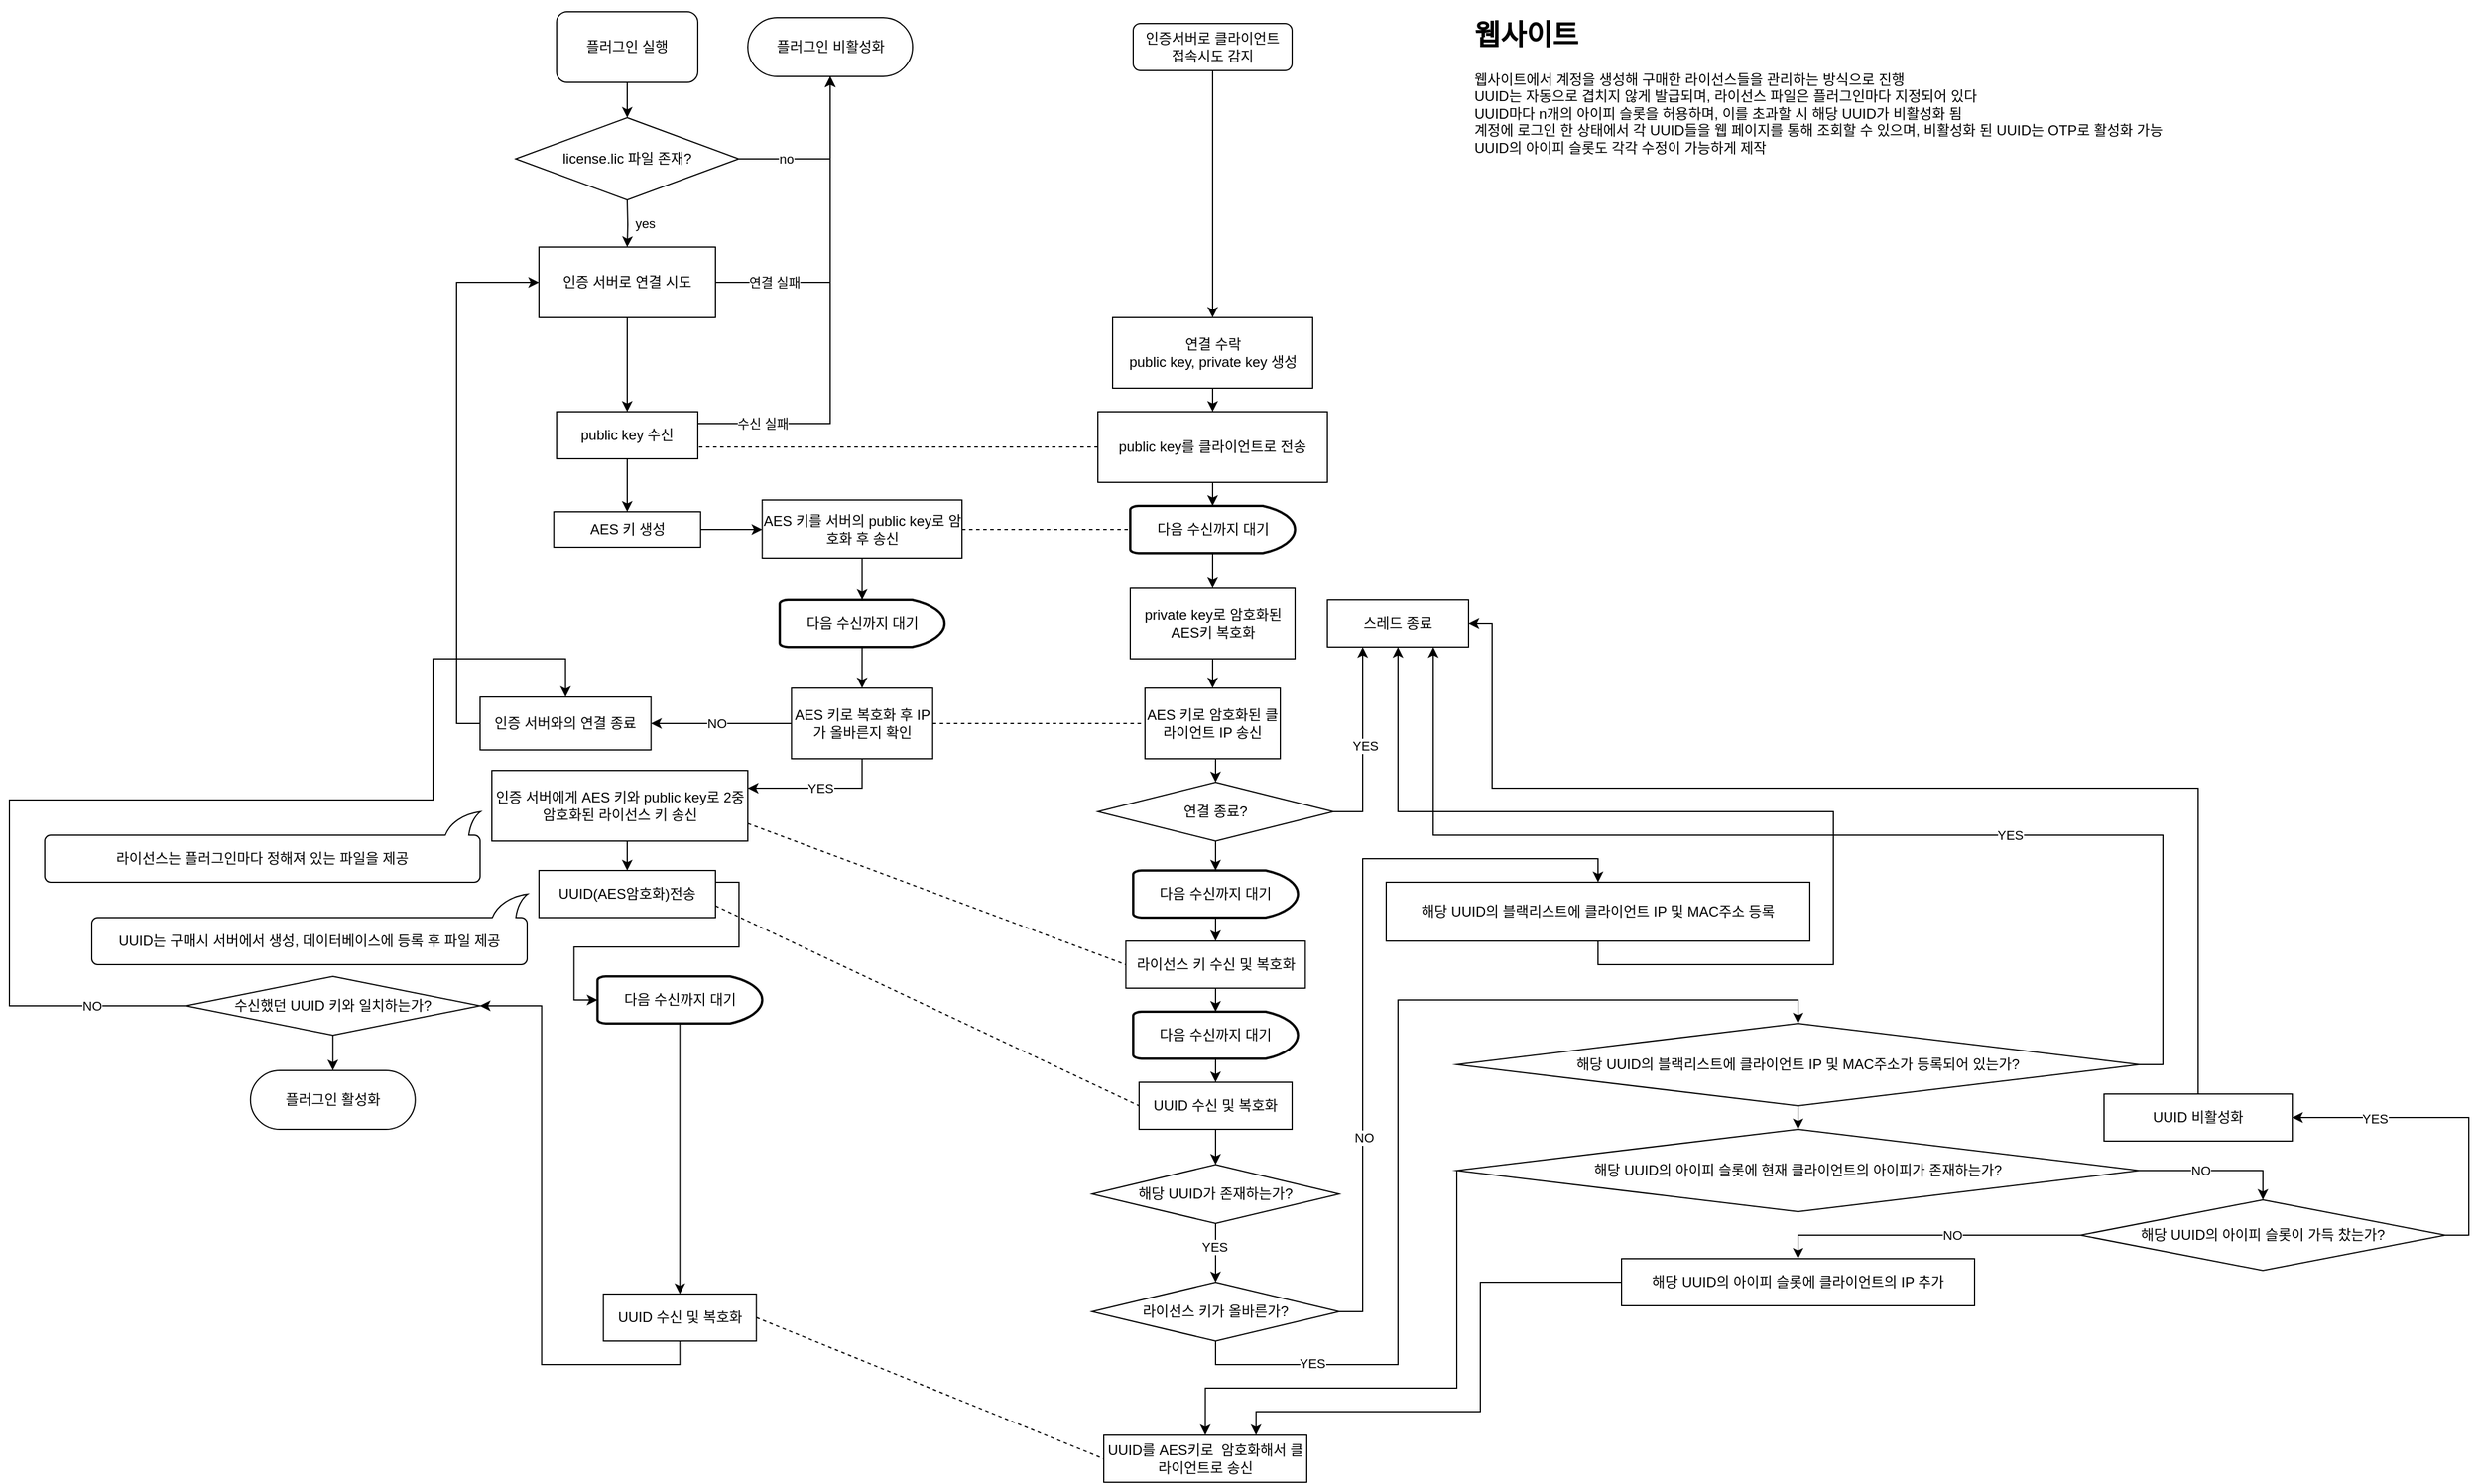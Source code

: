 <mxfile version="19.0.3" type="device"><diagram id="P0RIqq3LpkH3uAcCzyns" name="Page-1"><mxGraphModel dx="1652" dy="343" grid="1" gridSize="10" guides="1" tooltips="1" connect="1" arrows="1" fold="1" page="1" pageScale="1" pageWidth="827" pageHeight="1169" math="0" shadow="0"><root><mxCell id="0"/><mxCell id="1" parent="0"/><mxCell id="RJbIRhhLN_N9q6kKNzW2-18" value="no" style="edgeStyle=orthogonalEdgeStyle;rounded=0;orthogonalLoop=1;jettySize=auto;html=1;exitX=1;exitY=0.5;exitDx=0;exitDy=0;" parent="1" source="bWlc9YpgnMBVVEw0ga_h-1" target="RJbIRhhLN_N9q6kKNzW2-17" edge="1"><mxGeometry x="-0.449" relative="1" as="geometry"><mxPoint x="219.75" y="135" as="sourcePoint"/><mxPoint as="offset"/></mxGeometry></mxCell><mxCell id="RJbIRhhLN_N9q6kKNzW2-19" value="yes" style="edgeStyle=orthogonalEdgeStyle;rounded=0;orthogonalLoop=1;jettySize=auto;html=1;exitX=0.5;exitY=1;exitDx=0;exitDy=0;entryX=0.5;entryY=0;entryDx=0;entryDy=0;" parent="1" target="RJbIRhhLN_N9q6kKNzW2-20" edge="1"><mxGeometry y="15" relative="1" as="geometry"><mxPoint x="124.75" y="200" as="targetPoint"/><mxPoint x="125" y="170" as="sourcePoint"/><mxPoint as="offset"/></mxGeometry></mxCell><mxCell id="bWlc9YpgnMBVVEw0ga_h-1" value="license.lic 파일 존재?" style="rhombus;whiteSpace=wrap;html=1;" parent="1" vertex="1"><mxGeometry x="30.25" y="100" width="189.5" height="70" as="geometry"/></mxCell><mxCell id="bWlc9YpgnMBVVEw0ga_h-11" value="" style="edgeStyle=orthogonalEdgeStyle;rounded=0;orthogonalLoop=1;jettySize=auto;html=1;" parent="1" source="bWlc9YpgnMBVVEw0ga_h-10" edge="1"><mxGeometry relative="1" as="geometry"><mxPoint x="125.026" y="100.01" as="targetPoint"/></mxGeometry></mxCell><mxCell id="bWlc9YpgnMBVVEw0ga_h-10" value="플러그인 실행" style="rounded=1;whiteSpace=wrap;html=1;" parent="1" vertex="1"><mxGeometry x="65" y="10" width="120" height="60" as="geometry"/></mxCell><mxCell id="RJbIRhhLN_N9q6kKNzW2-16" style="edgeStyle=orthogonalEdgeStyle;rounded=0;orthogonalLoop=1;jettySize=auto;html=1;exitX=0.5;exitY=1;exitDx=0;exitDy=0;entryX=0.5;entryY=0;entryDx=0;entryDy=0;" parent="1" source="RJbIRhhLN_N9q6kKNzW2-12" target="RJbIRhhLN_N9q6kKNzW2-15" edge="1"><mxGeometry relative="1" as="geometry"/></mxCell><mxCell id="RJbIRhhLN_N9q6kKNzW2-12" value="&lt;span&gt;연결 수락&lt;/span&gt;&lt;br&gt;&lt;span&gt;public key, private key 생성&lt;/span&gt;" style="rounded=0;whiteSpace=wrap;html=1;" parent="1" vertex="1"><mxGeometry x="537.5" y="270" width="170" height="60" as="geometry"/></mxCell><mxCell id="RJbIRhhLN_N9q6kKNzW2-38" style="edgeStyle=orthogonalEdgeStyle;rounded=0;orthogonalLoop=1;jettySize=auto;html=1;exitX=0.5;exitY=1;exitDx=0;exitDy=0;entryX=0.5;entryY=0;entryDx=0;entryDy=0;entryPerimeter=0;" parent="1" source="RJbIRhhLN_N9q6kKNzW2-15" target="RJbIRhhLN_N9q6kKNzW2-37" edge="1"><mxGeometry relative="1" as="geometry"/></mxCell><mxCell id="RJbIRhhLN_N9q6kKNzW2-15" value="public key를 클라이언트로 전송" style="rounded=0;whiteSpace=wrap;html=1;" parent="1" vertex="1"><mxGeometry x="525" y="350" width="195" height="60" as="geometry"/></mxCell><mxCell id="RJbIRhhLN_N9q6kKNzW2-17" value="플러그인 비활성화" style="rounded=1;whiteSpace=wrap;html=1;arcSize=50;" parent="1" vertex="1"><mxGeometry x="227.5" y="15" width="140" height="50" as="geometry"/></mxCell><mxCell id="RJbIRhhLN_N9q6kKNzW2-25" value="연결 실패" style="edgeStyle=orthogonalEdgeStyle;rounded=0;orthogonalLoop=1;jettySize=auto;html=1;exitX=1;exitY=0.5;exitDx=0;exitDy=0;entryX=0.5;entryY=1;entryDx=0;entryDy=0;" parent="1" source="RJbIRhhLN_N9q6kKNzW2-20" target="RJbIRhhLN_N9q6kKNzW2-17" edge="1"><mxGeometry x="-0.633" relative="1" as="geometry"><mxPoint as="offset"/></mxGeometry></mxCell><mxCell id="RJbIRhhLN_N9q6kKNzW2-27" style="edgeStyle=orthogonalEdgeStyle;rounded=0;orthogonalLoop=1;jettySize=auto;html=1;exitX=0.5;exitY=1;exitDx=0;exitDy=0;entryX=0.5;entryY=0;entryDx=0;entryDy=0;" parent="1" source="RJbIRhhLN_N9q6kKNzW2-20" target="RJbIRhhLN_N9q6kKNzW2-26" edge="1"><mxGeometry relative="1" as="geometry"/></mxCell><mxCell id="RJbIRhhLN_N9q6kKNzW2-20" value="인증 서버로 연결 시도" style="rounded=0;whiteSpace=wrap;html=1;" parent="1" vertex="1"><mxGeometry x="50" y="210" width="150" height="60" as="geometry"/></mxCell><mxCell id="RJbIRhhLN_N9q6kKNzW2-31" style="edgeStyle=orthogonalEdgeStyle;rounded=0;orthogonalLoop=1;jettySize=auto;html=1;exitX=0.5;exitY=1;exitDx=0;exitDy=0;entryX=0.5;entryY=0;entryDx=0;entryDy=0;" parent="1" source="RJbIRhhLN_N9q6kKNzW2-26" target="RJbIRhhLN_N9q6kKNzW2-30" edge="1"><mxGeometry relative="1" as="geometry"/></mxCell><mxCell id="RJbIRhhLN_N9q6kKNzW2-44" value="수신 실패" style="edgeStyle=orthogonalEdgeStyle;rounded=0;orthogonalLoop=1;jettySize=auto;html=1;exitX=1;exitY=0.25;exitDx=0;exitDy=0;entryX=0.5;entryY=1;entryDx=0;entryDy=0;" parent="1" source="RJbIRhhLN_N9q6kKNzW2-26" target="RJbIRhhLN_N9q6kKNzW2-17" edge="1"><mxGeometry x="-0.73" relative="1" as="geometry"><mxPoint as="offset"/></mxGeometry></mxCell><mxCell id="RJbIRhhLN_N9q6kKNzW2-26" value="public key 수신" style="rounded=0;whiteSpace=wrap;html=1;" parent="1" vertex="1"><mxGeometry x="65" y="350" width="120" height="40" as="geometry"/></mxCell><mxCell id="RJbIRhhLN_N9q6kKNzW2-36" style="edgeStyle=orthogonalEdgeStyle;rounded=0;orthogonalLoop=1;jettySize=auto;html=1;exitX=1;exitY=0.5;exitDx=0;exitDy=0;entryX=0;entryY=0.5;entryDx=0;entryDy=0;" parent="1" source="RJbIRhhLN_N9q6kKNzW2-30" edge="1"><mxGeometry relative="1" as="geometry"><mxPoint x="239.76" y="450" as="targetPoint"/></mxGeometry></mxCell><mxCell id="RJbIRhhLN_N9q6kKNzW2-30" value="AES 키 생성" style="rounded=0;whiteSpace=wrap;html=1;" parent="1" vertex="1"><mxGeometry x="62.63" y="435" width="124.75" height="30" as="geometry"/></mxCell><mxCell id="RJbIRhhLN_N9q6kKNzW2-69" style="edgeStyle=orthogonalEdgeStyle;rounded=0;orthogonalLoop=1;jettySize=auto;html=1;exitX=0.5;exitY=1;exitDx=0;exitDy=0;entryX=0.5;entryY=0;entryDx=0;entryDy=0;entryPerimeter=0;" parent="1" source="RJbIRhhLN_N9q6kKNzW2-33" target="RJbIRhhLN_N9q6kKNzW2-52" edge="1"><mxGeometry relative="1" as="geometry"/></mxCell><mxCell id="RJbIRhhLN_N9q6kKNzW2-33" value="AES 키를 서버의 public key로 암호화 후 송신" style="rounded=0;whiteSpace=wrap;html=1;" parent="1" vertex="1"><mxGeometry x="239.76" y="425" width="169.75" height="50" as="geometry"/></mxCell><mxCell id="RJbIRhhLN_N9q6kKNzW2-46" style="edgeStyle=orthogonalEdgeStyle;rounded=0;orthogonalLoop=1;jettySize=auto;html=1;exitX=0.5;exitY=1;exitDx=0;exitDy=0;exitPerimeter=0;entryX=0.5;entryY=0;entryDx=0;entryDy=0;" parent="1" source="RJbIRhhLN_N9q6kKNzW2-37" target="RJbIRhhLN_N9q6kKNzW2-40" edge="1"><mxGeometry relative="1" as="geometry"/></mxCell><mxCell id="RJbIRhhLN_N9q6kKNzW2-37" value="다음 수신까지 대기" style="strokeWidth=2;html=1;shape=mxgraph.flowchart.delay;whiteSpace=wrap;" parent="1" vertex="1"><mxGeometry x="552.5" y="430" width="140" height="40" as="geometry"/></mxCell><mxCell id="RJbIRhhLN_N9q6kKNzW2-49" style="edgeStyle=orthogonalEdgeStyle;rounded=0;orthogonalLoop=1;jettySize=auto;html=1;exitX=0.5;exitY=1;exitDx=0;exitDy=0;entryX=0.5;entryY=0;entryDx=0;entryDy=0;" parent="1" source="RJbIRhhLN_N9q6kKNzW2-40" target="RJbIRhhLN_N9q6kKNzW2-48" edge="1"><mxGeometry relative="1" as="geometry"/></mxCell><mxCell id="RJbIRhhLN_N9q6kKNzW2-40" value="private key로 암호화된 AES키 복호화" style="rounded=0;whiteSpace=wrap;html=1;" parent="1" vertex="1"><mxGeometry x="552.5" y="500" width="140" height="60" as="geometry"/></mxCell><mxCell id="RJbIRhhLN_N9q6kKNzW2-42" value="" style="endArrow=none;dashed=1;html=1;rounded=0;exitX=0;exitY=0.5;exitDx=0;exitDy=0;entryX=1;entryY=0.75;entryDx=0;entryDy=0;" parent="1" source="RJbIRhhLN_N9q6kKNzW2-15" target="RJbIRhhLN_N9q6kKNzW2-26" edge="1"><mxGeometry width="50" height="50" relative="1" as="geometry"><mxPoint x="490" y="530" as="sourcePoint"/><mxPoint x="540" y="480" as="targetPoint"/></mxGeometry></mxCell><mxCell id="RJbIRhhLN_N9q6kKNzW2-47" value="" style="endArrow=none;dashed=1;html=1;rounded=0;entryX=0;entryY=0.5;entryDx=0;entryDy=0;entryPerimeter=0;exitX=1;exitY=0.5;exitDx=0;exitDy=0;" parent="1" source="RJbIRhhLN_N9q6kKNzW2-33" target="RJbIRhhLN_N9q6kKNzW2-37" edge="1"><mxGeometry width="50" height="50" relative="1" as="geometry"><mxPoint x="490" y="530" as="sourcePoint"/><mxPoint x="540" y="480" as="targetPoint"/></mxGeometry></mxCell><mxCell id="RJbIRhhLN_N9q6kKNzW2-74" style="edgeStyle=orthogonalEdgeStyle;rounded=0;orthogonalLoop=1;jettySize=auto;html=1;exitX=0.5;exitY=1;exitDx=0;exitDy=0;entryX=0.5;entryY=0;entryDx=0;entryDy=0;" parent="1" source="RJbIRhhLN_N9q6kKNzW2-48" target="RJbIRhhLN_N9q6kKNzW2-72" edge="1"><mxGeometry relative="1" as="geometry"/></mxCell><mxCell id="RJbIRhhLN_N9q6kKNzW2-48" value="AES 키로 암호화된 클라이언트 IP 송신" style="rounded=0;whiteSpace=wrap;html=1;" parent="1" vertex="1"><mxGeometry x="565" y="585" width="115" height="60" as="geometry"/></mxCell><mxCell id="RJbIRhhLN_N9q6kKNzW2-89" value="YES" style="edgeStyle=orthogonalEdgeStyle;rounded=0;orthogonalLoop=1;jettySize=auto;html=1;exitX=0.5;exitY=1;exitDx=0;exitDy=0;entryX=1;entryY=0.25;entryDx=0;entryDy=0;" parent="1" source="RJbIRhhLN_N9q6kKNzW2-50" target="RJbIRhhLN_N9q6kKNzW2-77" edge="1"><mxGeometry relative="1" as="geometry"/></mxCell><mxCell id="RJbIRhhLN_N9q6kKNzW2-166" style="edgeStyle=orthogonalEdgeStyle;rounded=0;orthogonalLoop=1;jettySize=auto;html=1;exitX=0;exitY=0.5;exitDx=0;exitDy=0;" parent="1" source="RJbIRhhLN_N9q6kKNzW2-50" target="RJbIRhhLN_N9q6kKNzW2-65" edge="1"><mxGeometry relative="1" as="geometry"/></mxCell><mxCell id="RJbIRhhLN_N9q6kKNzW2-167" value="NO" style="edgeLabel;html=1;align=center;verticalAlign=middle;resizable=0;points=[];" parent="RJbIRhhLN_N9q6kKNzW2-166" vertex="1" connectable="0"><mxGeometry x="0.209" relative="1" as="geometry"><mxPoint x="8" as="offset"/></mxGeometry></mxCell><mxCell id="RJbIRhhLN_N9q6kKNzW2-50" value="AES 키로 복호화 후 IP가 올바른지 확인" style="rounded=0;whiteSpace=wrap;html=1;" parent="1" vertex="1"><mxGeometry x="264.63" y="585" width="120" height="60" as="geometry"/></mxCell><mxCell id="RJbIRhhLN_N9q6kKNzW2-54" style="edgeStyle=orthogonalEdgeStyle;rounded=0;orthogonalLoop=1;jettySize=auto;html=1;exitX=0.5;exitY=1;exitDx=0;exitDy=0;exitPerimeter=0;" parent="1" source="RJbIRhhLN_N9q6kKNzW2-52" target="RJbIRhhLN_N9q6kKNzW2-50" edge="1"><mxGeometry relative="1" as="geometry"/></mxCell><mxCell id="RJbIRhhLN_N9q6kKNzW2-52" value="다음 수신까지 대기" style="strokeWidth=2;html=1;shape=mxgraph.flowchart.delay;whiteSpace=wrap;" parent="1" vertex="1"><mxGeometry x="254.63" y="510" width="140" height="40" as="geometry"/></mxCell><mxCell id="RJbIRhhLN_N9q6kKNzW2-55" value="" style="endArrow=none;dashed=1;html=1;rounded=0;exitX=1;exitY=0.5;exitDx=0;exitDy=0;entryX=0;entryY=0.5;entryDx=0;entryDy=0;" parent="1" source="RJbIRhhLN_N9q6kKNzW2-50" target="RJbIRhhLN_N9q6kKNzW2-48" edge="1"><mxGeometry width="50" height="50" relative="1" as="geometry"><mxPoint x="490" y="600" as="sourcePoint"/><mxPoint x="540" y="550" as="targetPoint"/></mxGeometry></mxCell><mxCell id="RJbIRhhLN_N9q6kKNzW2-165" style="edgeStyle=orthogonalEdgeStyle;rounded=0;orthogonalLoop=1;jettySize=auto;html=1;exitX=0;exitY=0.5;exitDx=0;exitDy=0;entryX=0;entryY=0.5;entryDx=0;entryDy=0;" parent="1" source="RJbIRhhLN_N9q6kKNzW2-65" target="RJbIRhhLN_N9q6kKNzW2-20" edge="1"><mxGeometry relative="1" as="geometry"/></mxCell><mxCell id="RJbIRhhLN_N9q6kKNzW2-65" value="인증 서버와의 연결 종료" style="rounded=0;whiteSpace=wrap;html=1;fillColor=default;" parent="1" vertex="1"><mxGeometry y="592.5" width="145.25" height="45" as="geometry"/></mxCell><mxCell id="RJbIRhhLN_N9q6kKNzW2-76" style="edgeStyle=orthogonalEdgeStyle;rounded=0;orthogonalLoop=1;jettySize=auto;html=1;exitX=1;exitY=0.5;exitDx=0;exitDy=0;entryX=0.25;entryY=1;entryDx=0;entryDy=0;" parent="1" source="RJbIRhhLN_N9q6kKNzW2-72" target="RJbIRhhLN_N9q6kKNzW2-75" edge="1"><mxGeometry relative="1" as="geometry"/></mxCell><mxCell id="RJbIRhhLN_N9q6kKNzW2-80" value="YES" style="edgeLabel;html=1;align=center;verticalAlign=middle;resizable=0;points=[];" parent="RJbIRhhLN_N9q6kKNzW2-76" vertex="1" connectable="0"><mxGeometry x="-0.013" y="-2" relative="1" as="geometry"><mxPoint as="offset"/></mxGeometry></mxCell><mxCell id="RJbIRhhLN_N9q6kKNzW2-85" style="edgeStyle=orthogonalEdgeStyle;rounded=0;orthogonalLoop=1;jettySize=auto;html=1;exitX=0.5;exitY=1;exitDx=0;exitDy=0;entryX=0.5;entryY=0;entryDx=0;entryDy=0;entryPerimeter=0;" parent="1" source="RJbIRhhLN_N9q6kKNzW2-72" target="RJbIRhhLN_N9q6kKNzW2-84" edge="1"><mxGeometry relative="1" as="geometry"/></mxCell><mxCell id="RJbIRhhLN_N9q6kKNzW2-72" value="연결 종료?" style="rhombus;whiteSpace=wrap;html=1;fillColor=default;" parent="1" vertex="1"><mxGeometry x="525" y="665" width="200" height="50" as="geometry"/></mxCell><mxCell id="RJbIRhhLN_N9q6kKNzW2-75" value="스레드 종료" style="rounded=0;whiteSpace=wrap;html=1;fillColor=default;" parent="1" vertex="1"><mxGeometry x="720" y="510" width="120" height="40" as="geometry"/></mxCell><mxCell id="RJbIRhhLN_N9q6kKNzW2-104" style="edgeStyle=orthogonalEdgeStyle;rounded=0;orthogonalLoop=1;jettySize=auto;html=1;exitX=0.5;exitY=1;exitDx=0;exitDy=0;entryX=0.5;entryY=0;entryDx=0;entryDy=0;" parent="1" source="RJbIRhhLN_N9q6kKNzW2-77" target="RJbIRhhLN_N9q6kKNzW2-102" edge="1"><mxGeometry relative="1" as="geometry"/></mxCell><mxCell id="RJbIRhhLN_N9q6kKNzW2-77" value="인증 서버에게 AES 키와 public key로 2중 암호화된 라이선스 키 송신" style="rounded=0;whiteSpace=wrap;html=1;fillColor=default;" parent="1" vertex="1"><mxGeometry x="10" y="655" width="217.5" height="60" as="geometry"/></mxCell><mxCell id="qgRMG_M-0dBTns-lUzlJ-7" style="edgeStyle=orthogonalEdgeStyle;rounded=0;orthogonalLoop=1;jettySize=auto;html=1;exitX=0.5;exitY=1;exitDx=0;exitDy=0;exitPerimeter=0;entryX=0.5;entryY=0;entryDx=0;entryDy=0;" parent="1" source="RJbIRhhLN_N9q6kKNzW2-84" target="qgRMG_M-0dBTns-lUzlJ-1" edge="1"><mxGeometry relative="1" as="geometry"/></mxCell><mxCell id="RJbIRhhLN_N9q6kKNzW2-84" value="다음 수신까지 대기" style="strokeWidth=2;html=1;shape=mxgraph.flowchart.delay;whiteSpace=wrap;" parent="1" vertex="1"><mxGeometry x="555" y="740" width="140" height="40" as="geometry"/></mxCell><mxCell id="RJbIRhhLN_N9q6kKNzW2-91" value="" style="endArrow=none;dashed=1;html=1;rounded=0;exitX=1;exitY=0.75;exitDx=0;exitDy=0;entryX=0;entryY=0.5;entryDx=0;entryDy=0;" parent="1" source="RJbIRhhLN_N9q6kKNzW2-77" target="qgRMG_M-0dBTns-lUzlJ-1" edge="1"><mxGeometry width="50" height="50" relative="1" as="geometry"><mxPoint x="440" y="790" as="sourcePoint"/><mxPoint x="547.5" y="820" as="targetPoint"/></mxGeometry></mxCell><mxCell id="RJbIRhhLN_N9q6kKNzW2-105" style="edgeStyle=orthogonalEdgeStyle;rounded=0;orthogonalLoop=1;jettySize=auto;html=1;exitX=0.5;exitY=1;exitDx=0;exitDy=0;exitPerimeter=0;entryX=0.5;entryY=0;entryDx=0;entryDy=0;" parent="1" source="RJbIRhhLN_N9q6kKNzW2-92" edge="1"><mxGeometry relative="1" as="geometry"><mxPoint x="625" y="920" as="targetPoint"/></mxGeometry></mxCell><mxCell id="RJbIRhhLN_N9q6kKNzW2-92" value="다음 수신까지 대기" style="strokeWidth=2;html=1;shape=mxgraph.flowchart.delay;whiteSpace=wrap;" parent="1" vertex="1"><mxGeometry x="555" y="860" width="140" height="40" as="geometry"/></mxCell><mxCell id="RJbIRhhLN_N9q6kKNzW2-98" style="edgeStyle=orthogonalEdgeStyle;rounded=0;orthogonalLoop=1;jettySize=auto;html=1;exitX=0.5;exitY=1;exitDx=0;exitDy=0;" parent="1" edge="1"><mxGeometry relative="1" as="geometry"><mxPoint x="122.63" y="780" as="sourcePoint"/><mxPoint x="122.63" y="780" as="targetPoint"/></mxGeometry></mxCell><mxCell id="YELg8h7ujO7dnoWa3V2_-1" style="edgeStyle=orthogonalEdgeStyle;rounded=0;orthogonalLoop=1;jettySize=auto;html=1;exitX=1;exitY=0.25;exitDx=0;exitDy=0;entryX=0;entryY=0.5;entryDx=0;entryDy=0;entryPerimeter=0;" parent="1" source="RJbIRhhLN_N9q6kKNzW2-102" target="RJbIRhhLN_N9q6kKNzW2-150" edge="1"><mxGeometry relative="1" as="geometry"/></mxCell><mxCell id="RJbIRhhLN_N9q6kKNzW2-102" value="UUID(AES암호화)전송" style="rounded=0;whiteSpace=wrap;html=1;fillColor=default;" parent="1" vertex="1"><mxGeometry x="50.01" y="740" width="150" height="40" as="geometry"/></mxCell><mxCell id="RJbIRhhLN_N9q6kKNzW2-106" value="UUID는 구매시 서버에서 생성, 데이터베이스에 등록 후 파일 제공" style="whiteSpace=wrap;html=1;shape=mxgraph.basic.roundRectCallout;dx=19.6;dy=20;size=5;boundedLbl=1;fillColor=default;direction=west;" parent="1" vertex="1"><mxGeometry x="-330" y="760" width="370" height="60" as="geometry"/></mxCell><mxCell id="RJbIRhhLN_N9q6kKNzW2-108" value="라이선스는 플러그인마다 정해져 있는 파일을 제공" style="whiteSpace=wrap;html=1;shape=mxgraph.basic.roundRectCallout;dx=19.6;dy=20;size=5;boundedLbl=1;fillColor=default;direction=west;" parent="1" vertex="1"><mxGeometry x="-370" y="690" width="370" height="60" as="geometry"/></mxCell><mxCell id="RJbIRhhLN_N9q6kKNzW2-111" value="&lt;h1&gt;웹사이트&lt;/h1&gt;&lt;p&gt;&lt;span style=&quot;text-align: center&quot;&gt;웹사이트에서 계정을 생성해 구매한 라이선스들을 관리하는 방식으로 진행&lt;/span&gt;&lt;br style=&quot;text-align: center&quot;&gt;&lt;span style=&quot;text-align: center&quot;&gt;UUID는 자동으로 겹치지 않게 발급되며, 라이선스 파일은 플러그인마다 지정되어 있다&lt;br&gt;UUID마다 n개의 아이피 슬롯을 허용하며, 이를 초과할 시 해당 UUID가 비활성화 됨&lt;br&gt;계정에 로그인 한 상태에서 각 UUID들을 웹 페이지를 통해 조회할 수 있으며, 비활성화 된 UUID는 OTP로 활성화 가능&lt;br&gt;UUID의 아이피 슬롯도 각각 수정이 가능하게 제작&lt;/span&gt;&lt;/p&gt;&lt;p&gt;&lt;span style=&quot;text-align: center&quot;&gt;&lt;br&gt;&lt;/span&gt;&lt;/p&gt;" style="text;html=1;strokeColor=none;fillColor=none;spacing=5;spacingTop=-20;whiteSpace=wrap;overflow=hidden;rounded=0;" parent="1" vertex="1"><mxGeometry x="840" y="10" width="652.5" height="140" as="geometry"/></mxCell><mxCell id="RJbIRhhLN_N9q6kKNzW2-128" style="edgeStyle=orthogonalEdgeStyle;rounded=0;orthogonalLoop=1;jettySize=auto;html=1;exitX=0.5;exitY=1;exitDx=0;exitDy=0;entryX=0.5;entryY=0;entryDx=0;entryDy=0;" parent="1" source="RJbIRhhLN_N9q6kKNzW2-112" target="RJbIRhhLN_N9q6kKNzW2-127" edge="1"><mxGeometry relative="1" as="geometry"/></mxCell><mxCell id="RJbIRhhLN_N9q6kKNzW2-112" value="UUID 수신 및 복호화" style="rounded=0;whiteSpace=wrap;html=1;fillColor=default;" parent="1" vertex="1"><mxGeometry x="560" y="920" width="130" height="40" as="geometry"/></mxCell><mxCell id="RJbIRhhLN_N9q6kKNzW2-113" value="" style="endArrow=none;dashed=1;html=1;rounded=0;exitX=1;exitY=0.75;exitDx=0;exitDy=0;entryX=0;entryY=0.5;entryDx=0;entryDy=0;" parent="1" source="RJbIRhhLN_N9q6kKNzW2-102" target="RJbIRhhLN_N9q6kKNzW2-112" edge="1"><mxGeometry width="50" height="50" relative="1" as="geometry"><mxPoint x="410" y="840" as="sourcePoint"/><mxPoint x="460" y="790" as="targetPoint"/></mxGeometry></mxCell><mxCell id="RJbIRhhLN_N9q6kKNzW2-118" style="edgeStyle=orthogonalEdgeStyle;rounded=0;orthogonalLoop=1;jettySize=auto;html=1;exitX=1;exitY=0.5;exitDx=0;exitDy=0;entryX=0.5;entryY=0;entryDx=0;entryDy=0;" parent="1" source="RJbIRhhLN_N9q6kKNzW2-115" target="RJbIRhhLN_N9q6kKNzW2-117" edge="1"><mxGeometry relative="1" as="geometry"/></mxCell><mxCell id="RJbIRhhLN_N9q6kKNzW2-119" value="NO" style="edgeLabel;html=1;align=center;verticalAlign=middle;resizable=0;points=[];" parent="RJbIRhhLN_N9q6kKNzW2-118" vertex="1" connectable="0"><mxGeometry x="-0.72" y="-1" relative="1" as="geometry"><mxPoint y="-81" as="offset"/></mxGeometry></mxCell><mxCell id="RJbIRhhLN_N9q6kKNzW2-144" style="edgeStyle=orthogonalEdgeStyle;rounded=0;orthogonalLoop=1;jettySize=auto;html=1;exitX=0.5;exitY=1;exitDx=0;exitDy=0;entryX=0.5;entryY=0;entryDx=0;entryDy=0;" parent="1" source="RJbIRhhLN_N9q6kKNzW2-115" target="RJbIRhhLN_N9q6kKNzW2-122" edge="1"><mxGeometry relative="1" as="geometry"/></mxCell><mxCell id="RJbIRhhLN_N9q6kKNzW2-145" value="YES" style="edgeLabel;html=1;align=center;verticalAlign=middle;resizable=0;points=[];" parent="RJbIRhhLN_N9q6kKNzW2-144" vertex="1" connectable="0"><mxGeometry x="-0.821" y="1" relative="1" as="geometry"><mxPoint x="26" as="offset"/></mxGeometry></mxCell><mxCell id="RJbIRhhLN_N9q6kKNzW2-115" value="라이선스 키가 올바른가?" style="rhombus;whiteSpace=wrap;html=1;fillColor=default;" parent="1" vertex="1"><mxGeometry x="520" y="1090" width="210" height="50" as="geometry"/></mxCell><mxCell id="RJbIRhhLN_N9q6kKNzW2-135" style="edgeStyle=orthogonalEdgeStyle;rounded=0;orthogonalLoop=1;jettySize=auto;html=1;exitX=0.5;exitY=1;exitDx=0;exitDy=0;entryX=0.5;entryY=1;entryDx=0;entryDy=0;" parent="1" source="RJbIRhhLN_N9q6kKNzW2-117" target="RJbIRhhLN_N9q6kKNzW2-75" edge="1"><mxGeometry relative="1" as="geometry"><Array as="points"><mxPoint x="950" y="820"/><mxPoint x="1150" y="820"/><mxPoint x="1150" y="690"/><mxPoint x="780" y="690"/></Array></mxGeometry></mxCell><mxCell id="RJbIRhhLN_N9q6kKNzW2-117" value="해당 UUID의 블랙리스트에 클라이언트 IP 및 MAC주소 등록" style="rounded=0;whiteSpace=wrap;html=1;fillColor=default;" parent="1" vertex="1"><mxGeometry x="770" y="750" width="360" height="50" as="geometry"/></mxCell><mxCell id="RJbIRhhLN_N9q6kKNzW2-125" style="edgeStyle=orthogonalEdgeStyle;rounded=0;orthogonalLoop=1;jettySize=auto;html=1;exitX=1;exitY=0.5;exitDx=0;exitDy=0;entryX=0.75;entryY=1;entryDx=0;entryDy=0;" parent="1" source="RJbIRhhLN_N9q6kKNzW2-122" target="RJbIRhhLN_N9q6kKNzW2-75" edge="1"><mxGeometry relative="1" as="geometry"/></mxCell><mxCell id="RJbIRhhLN_N9q6kKNzW2-126" value="YES" style="edgeLabel;html=1;align=center;verticalAlign=middle;resizable=0;points=[];" parent="RJbIRhhLN_N9q6kKNzW2-125" vertex="1" connectable="0"><mxGeometry x="-0.307" relative="1" as="geometry"><mxPoint as="offset"/></mxGeometry></mxCell><mxCell id="RJbIRhhLN_N9q6kKNzW2-131" style="edgeStyle=orthogonalEdgeStyle;rounded=0;orthogonalLoop=1;jettySize=auto;html=1;exitX=0.5;exitY=1;exitDx=0;exitDy=0;entryX=0.5;entryY=0;entryDx=0;entryDy=0;" parent="1" source="RJbIRhhLN_N9q6kKNzW2-122" target="RJbIRhhLN_N9q6kKNzW2-130" edge="1"><mxGeometry relative="1" as="geometry"/></mxCell><mxCell id="RJbIRhhLN_N9q6kKNzW2-122" value="&lt;span&gt;해당 UUID의 블랙리스트에 클라이언트 IP 및 MAC주소가 등록되어 있는가?&lt;/span&gt;" style="rhombus;whiteSpace=wrap;html=1;fillColor=default;" parent="1" vertex="1"><mxGeometry x="830" y="870" width="580" height="70" as="geometry"/></mxCell><mxCell id="RJbIRhhLN_N9q6kKNzW2-129" style="edgeStyle=orthogonalEdgeStyle;rounded=0;orthogonalLoop=1;jettySize=auto;html=1;exitX=0.5;exitY=1;exitDx=0;exitDy=0;entryX=0.5;entryY=0;entryDx=0;entryDy=0;" parent="1" source="RJbIRhhLN_N9q6kKNzW2-127" target="RJbIRhhLN_N9q6kKNzW2-115" edge="1"><mxGeometry relative="1" as="geometry"/></mxCell><mxCell id="RJbIRhhLN_N9q6kKNzW2-143" value="YES" style="edgeLabel;html=1;align=center;verticalAlign=middle;resizable=0;points=[];" parent="RJbIRhhLN_N9q6kKNzW2-129" vertex="1" connectable="0"><mxGeometry x="-0.215" y="-1" relative="1" as="geometry"><mxPoint as="offset"/></mxGeometry></mxCell><mxCell id="RJbIRhhLN_N9q6kKNzW2-127" value="해당 UUID가 존재하는가?" style="rhombus;whiteSpace=wrap;html=1;fillColor=default;" parent="1" vertex="1"><mxGeometry x="520" y="990" width="210" height="50" as="geometry"/></mxCell><mxCell id="RJbIRhhLN_N9q6kKNzW2-133" style="edgeStyle=orthogonalEdgeStyle;rounded=0;orthogonalLoop=1;jettySize=auto;html=1;exitX=1;exitY=0.5;exitDx=0;exitDy=0;entryX=0.5;entryY=0;entryDx=0;entryDy=0;" parent="1" source="RJbIRhhLN_N9q6kKNzW2-130" target="RJbIRhhLN_N9q6kKNzW2-132" edge="1"><mxGeometry relative="1" as="geometry"/></mxCell><mxCell id="RJbIRhhLN_N9q6kKNzW2-134" value="NO" style="edgeLabel;html=1;align=center;verticalAlign=middle;resizable=0;points=[];" parent="RJbIRhhLN_N9q6kKNzW2-133" vertex="1" connectable="0"><mxGeometry x="-0.067" y="-2" relative="1" as="geometry"><mxPoint x="-9" y="-2" as="offset"/></mxGeometry></mxCell><mxCell id="RJbIRhhLN_N9q6kKNzW2-155" style="edgeStyle=orthogonalEdgeStyle;rounded=0;orthogonalLoop=1;jettySize=auto;html=1;exitX=0;exitY=0.5;exitDx=0;exitDy=0;entryX=0.5;entryY=0;entryDx=0;entryDy=0;" parent="1" source="RJbIRhhLN_N9q6kKNzW2-130" target="RJbIRhhLN_N9q6kKNzW2-148" edge="1"><mxGeometry relative="1" as="geometry"><mxPoint x="620" y="1210" as="targetPoint"/><Array as="points"><mxPoint x="830" y="1180"/><mxPoint x="616" y="1180"/></Array></mxGeometry></mxCell><mxCell id="RJbIRhhLN_N9q6kKNzW2-130" value="해당 UUID의 아이피 슬롯에 현재 클라이언트의 아이피가 존재하는가?" style="rhombus;whiteSpace=wrap;html=1;fillColor=default;" parent="1" vertex="1"><mxGeometry x="830" y="960" width="580" height="70" as="geometry"/></mxCell><mxCell id="RJbIRhhLN_N9q6kKNzW2-138" style="edgeStyle=orthogonalEdgeStyle;rounded=0;orthogonalLoop=1;jettySize=auto;html=1;exitX=1;exitY=0.5;exitDx=0;exitDy=0;entryX=1;entryY=0.5;entryDx=0;entryDy=0;" parent="1" source="RJbIRhhLN_N9q6kKNzW2-132" target="RJbIRhhLN_N9q6kKNzW2-137" edge="1"><mxGeometry relative="1" as="geometry"/></mxCell><mxCell id="RJbIRhhLN_N9q6kKNzW2-139" value="YES" style="edgeLabel;html=1;align=center;verticalAlign=middle;resizable=0;points=[];" parent="RJbIRhhLN_N9q6kKNzW2-138" vertex="1" connectable="0"><mxGeometry x="-0.38" relative="1" as="geometry"><mxPoint x="-80" y="-36" as="offset"/></mxGeometry></mxCell><mxCell id="RJbIRhhLN_N9q6kKNzW2-142" style="edgeStyle=orthogonalEdgeStyle;rounded=0;orthogonalLoop=1;jettySize=auto;html=1;exitX=0;exitY=0.5;exitDx=0;exitDy=0;entryX=0.5;entryY=0;entryDx=0;entryDy=0;" parent="1" source="RJbIRhhLN_N9q6kKNzW2-132" target="RJbIRhhLN_N9q6kKNzW2-141" edge="1"><mxGeometry relative="1" as="geometry"/></mxCell><mxCell id="RJbIRhhLN_N9q6kKNzW2-146" value="NO" style="edgeLabel;html=1;align=center;verticalAlign=middle;resizable=0;points=[];" parent="RJbIRhhLN_N9q6kKNzW2-142" vertex="1" connectable="0"><mxGeometry x="-0.211" y="2" relative="1" as="geometry"><mxPoint x="-7" y="-2" as="offset"/></mxGeometry></mxCell><mxCell id="RJbIRhhLN_N9q6kKNzW2-132" value="해당 UUID의 아이피 슬롯이 가득 찼는가?" style="rhombus;whiteSpace=wrap;html=1;fillColor=default;" parent="1" vertex="1"><mxGeometry x="1360" y="1020" width="310" height="60" as="geometry"/></mxCell><mxCell id="RJbIRhhLN_N9q6kKNzW2-140" style="edgeStyle=orthogonalEdgeStyle;rounded=0;orthogonalLoop=1;jettySize=auto;html=1;exitX=0.5;exitY=0;exitDx=0;exitDy=0;entryX=1;entryY=0.5;entryDx=0;entryDy=0;" parent="1" source="RJbIRhhLN_N9q6kKNzW2-137" target="RJbIRhhLN_N9q6kKNzW2-75" edge="1"><mxGeometry relative="1" as="geometry"><Array as="points"><mxPoint x="1460" y="670"/><mxPoint x="860" y="670"/><mxPoint x="860" y="530"/></Array></mxGeometry></mxCell><mxCell id="RJbIRhhLN_N9q6kKNzW2-137" value="UUID 비활성화" style="rounded=0;whiteSpace=wrap;html=1;fillColor=default;" parent="1" vertex="1"><mxGeometry x="1380" y="930" width="160" height="40" as="geometry"/></mxCell><mxCell id="RJbIRhhLN_N9q6kKNzW2-157" style="edgeStyle=orthogonalEdgeStyle;rounded=0;orthogonalLoop=1;jettySize=auto;html=1;exitX=0;exitY=0.5;exitDx=0;exitDy=0;entryX=0.75;entryY=0;entryDx=0;entryDy=0;" parent="1" source="RJbIRhhLN_N9q6kKNzW2-141" target="RJbIRhhLN_N9q6kKNzW2-148" edge="1"><mxGeometry relative="1" as="geometry"><Array as="points"><mxPoint x="850" y="1090"/><mxPoint x="850" y="1200"/><mxPoint x="659" y="1200"/></Array></mxGeometry></mxCell><mxCell id="RJbIRhhLN_N9q6kKNzW2-141" value="해당 UUID의 아이피 슬롯에 클라이언트의 IP 추가" style="rounded=0;whiteSpace=wrap;html=1;fillColor=default;" parent="1" vertex="1"><mxGeometry x="970" y="1070" width="300" height="40" as="geometry"/></mxCell><mxCell id="RJbIRhhLN_N9q6kKNzW2-148" value="UUID를 AES키로&amp;nbsp; 암호화해서 클라이언트로 송신" style="rounded=0;whiteSpace=wrap;html=1;fillColor=default;" parent="1" vertex="1"><mxGeometry x="530" y="1220" width="172.5" height="40" as="geometry"/></mxCell><mxCell id="RJbIRhhLN_N9q6kKNzW2-160" style="edgeStyle=orthogonalEdgeStyle;rounded=0;orthogonalLoop=1;jettySize=auto;html=1;exitX=0.5;exitY=1;exitDx=0;exitDy=0;exitPerimeter=0;entryX=0.5;entryY=0;entryDx=0;entryDy=0;" parent="1" source="RJbIRhhLN_N9q6kKNzW2-150" target="RJbIRhhLN_N9q6kKNzW2-159" edge="1"><mxGeometry relative="1" as="geometry"/></mxCell><mxCell id="RJbIRhhLN_N9q6kKNzW2-150" value="다음 수신까지 대기" style="strokeWidth=2;html=1;shape=mxgraph.flowchart.delay;whiteSpace=wrap;" parent="1" vertex="1"><mxGeometry x="99.76" y="830" width="140" height="40" as="geometry"/></mxCell><mxCell id="RJbIRhhLN_N9q6kKNzW2-163" style="edgeStyle=orthogonalEdgeStyle;rounded=0;orthogonalLoop=1;jettySize=auto;html=1;exitX=0.5;exitY=1;exitDx=0;exitDy=0;entryX=1;entryY=0.5;entryDx=0;entryDy=0;" parent="1" source="RJbIRhhLN_N9q6kKNzW2-159" target="RJbIRhhLN_N9q6kKNzW2-162" edge="1"><mxGeometry relative="1" as="geometry"><mxPoint x="-70" y="950" as="targetPoint"/></mxGeometry></mxCell><mxCell id="RJbIRhhLN_N9q6kKNzW2-159" value="UUID 수신 및 복호화" style="rounded=0;whiteSpace=wrap;html=1;fillColor=default;" parent="1" vertex="1"><mxGeometry x="104.76" y="1100" width="130" height="40" as="geometry"/></mxCell><mxCell id="RJbIRhhLN_N9q6kKNzW2-161" value="" style="endArrow=none;dashed=1;html=1;rounded=0;exitX=1;exitY=0.5;exitDx=0;exitDy=0;entryX=0;entryY=0.5;entryDx=0;entryDy=0;" parent="1" source="RJbIRhhLN_N9q6kKNzW2-159" target="RJbIRhhLN_N9q6kKNzW2-148" edge="1"><mxGeometry width="50" height="50" relative="1" as="geometry"><mxPoint x="300" y="1180" as="sourcePoint"/><mxPoint x="350" y="1130" as="targetPoint"/></mxGeometry></mxCell><mxCell id="RJbIRhhLN_N9q6kKNzW2-168" style="edgeStyle=orthogonalEdgeStyle;rounded=0;orthogonalLoop=1;jettySize=auto;html=1;exitX=0;exitY=0.5;exitDx=0;exitDy=0;entryX=0.5;entryY=0;entryDx=0;entryDy=0;" parent="1" source="RJbIRhhLN_N9q6kKNzW2-162" target="RJbIRhhLN_N9q6kKNzW2-65" edge="1"><mxGeometry relative="1" as="geometry"><Array as="points"><mxPoint x="-400" y="855"/><mxPoint x="-400" y="680"/><mxPoint x="-40" y="680"/><mxPoint x="-40" y="560"/><mxPoint x="73" y="560"/></Array></mxGeometry></mxCell><mxCell id="RJbIRhhLN_N9q6kKNzW2-169" value="NO" style="edgeLabel;html=1;align=center;verticalAlign=middle;resizable=0;points=[];" parent="RJbIRhhLN_N9q6kKNzW2-168" vertex="1" connectable="0"><mxGeometry x="-0.959" relative="1" as="geometry"><mxPoint x="-61" as="offset"/></mxGeometry></mxCell><mxCell id="RJbIRhhLN_N9q6kKNzW2-173" style="edgeStyle=orthogonalEdgeStyle;rounded=0;orthogonalLoop=1;jettySize=auto;html=1;exitX=0.5;exitY=1;exitDx=0;exitDy=0;entryX=0.5;entryY=0;entryDx=0;entryDy=0;" parent="1" source="RJbIRhhLN_N9q6kKNzW2-162" target="RJbIRhhLN_N9q6kKNzW2-172" edge="1"><mxGeometry relative="1" as="geometry"/></mxCell><mxCell id="RJbIRhhLN_N9q6kKNzW2-162" value="수신했던 UUID 키와 일치하는가?" style="rhombus;whiteSpace=wrap;html=1;fillColor=default;" parent="1" vertex="1"><mxGeometry x="-250" y="830" width="249.76" height="50" as="geometry"/></mxCell><mxCell id="RJbIRhhLN_N9q6kKNzW2-172" value="플러그인 활성화" style="rounded=1;whiteSpace=wrap;html=1;arcSize=50;" parent="1" vertex="1"><mxGeometry x="-195.12" y="910" width="140" height="50" as="geometry"/></mxCell><mxCell id="qgRMG_M-0dBTns-lUzlJ-6" style="edgeStyle=orthogonalEdgeStyle;rounded=0;orthogonalLoop=1;jettySize=auto;html=1;exitX=0.5;exitY=1;exitDx=0;exitDy=0;entryX=0.5;entryY=0;entryDx=0;entryDy=0;entryPerimeter=0;" parent="1" source="qgRMG_M-0dBTns-lUzlJ-1" target="RJbIRhhLN_N9q6kKNzW2-92" edge="1"><mxGeometry relative="1" as="geometry"/></mxCell><mxCell id="qgRMG_M-0dBTns-lUzlJ-1" value="&lt;span style=&quot;&quot;&gt;라이선스 키 수신 및 복호화&lt;/span&gt;" style="rounded=0;whiteSpace=wrap;html=1;" parent="1" vertex="1"><mxGeometry x="548.75" y="800" width="152.5" height="40" as="geometry"/></mxCell><mxCell id="qgRMG_M-0dBTns-lUzlJ-9" value="" style="edgeStyle=orthogonalEdgeStyle;rounded=0;orthogonalLoop=1;jettySize=auto;html=1;" parent="1" source="qgRMG_M-0dBTns-lUzlJ-8" target="RJbIRhhLN_N9q6kKNzW2-12" edge="1"><mxGeometry relative="1" as="geometry"/></mxCell><mxCell id="qgRMG_M-0dBTns-lUzlJ-8" value="인증서버로 클라이언트&lt;br&gt;접속시도 감지" style="rounded=1;whiteSpace=wrap;html=1;" parent="1" vertex="1"><mxGeometry x="555" y="20" width="135" height="40" as="geometry"/></mxCell></root></mxGraphModel></diagram></mxfile>